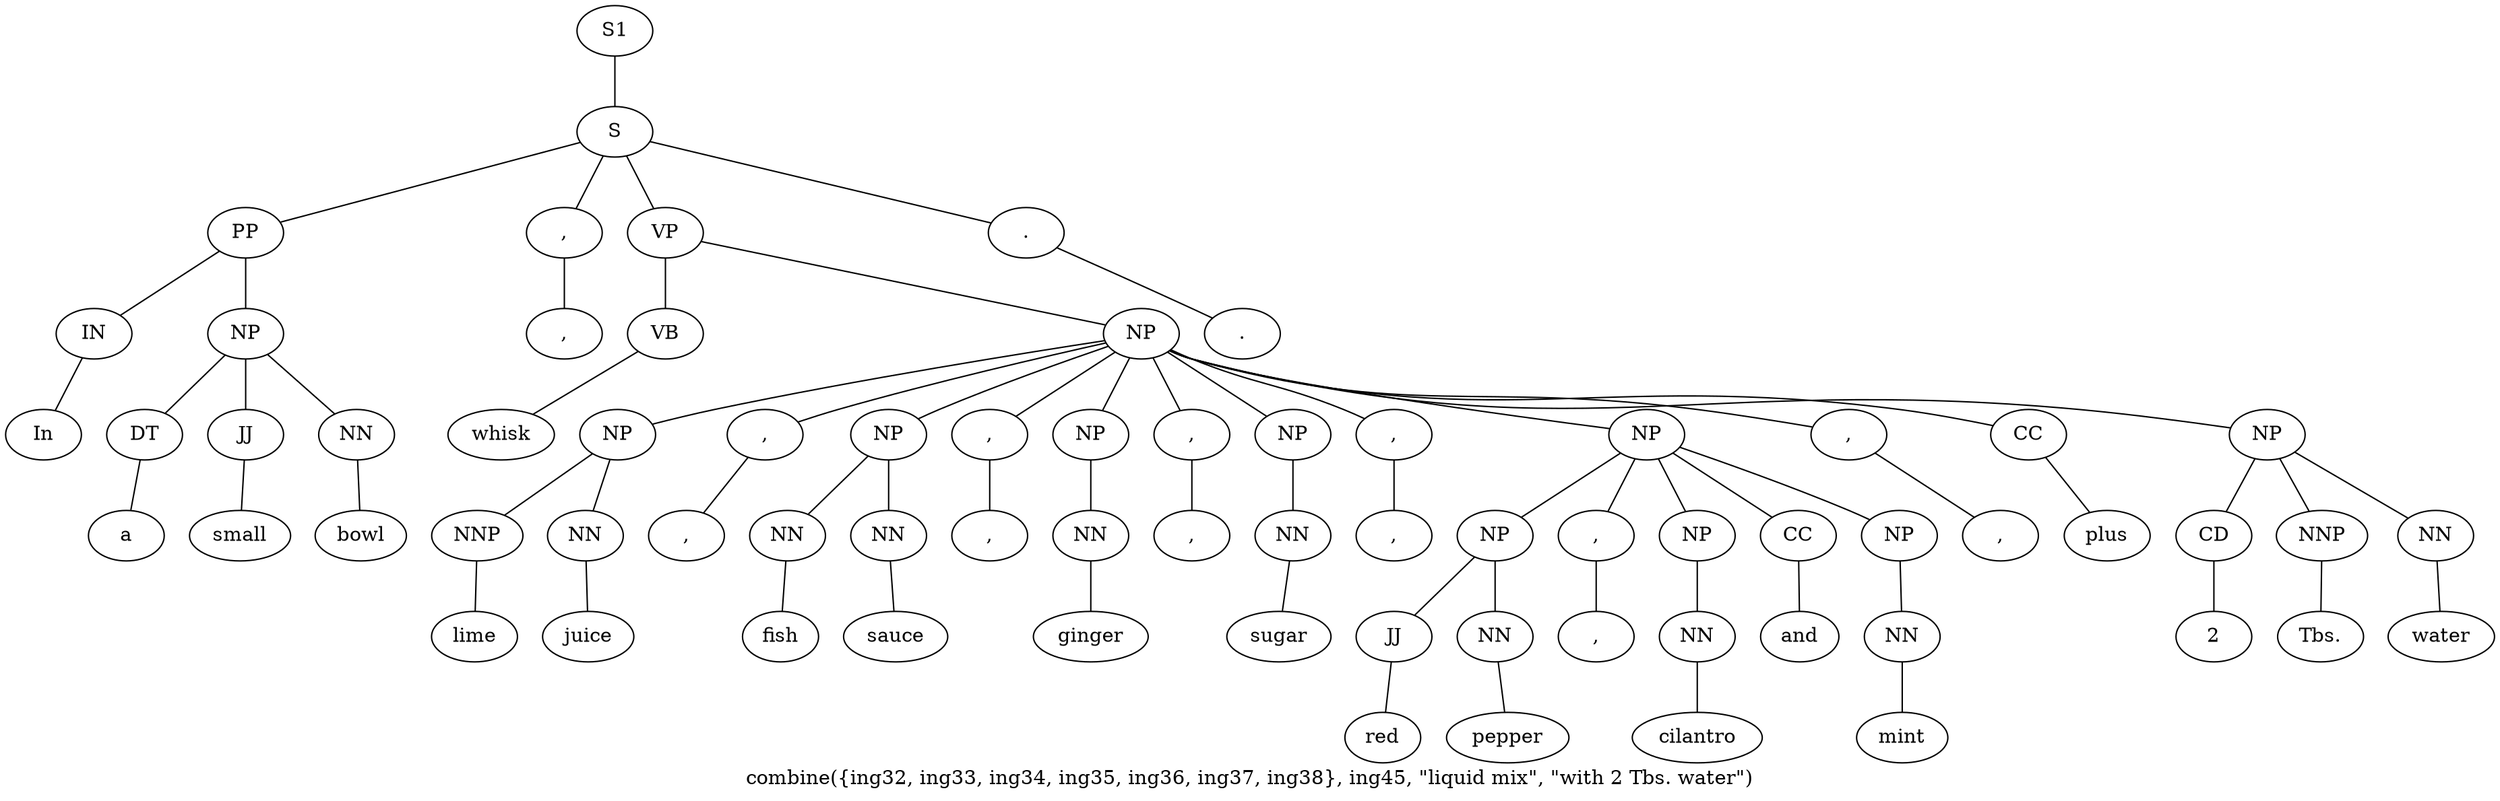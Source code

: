 graph SyntaxGraph {
	label = "combine({ing32, ing33, ing34, ing35, ing36, ing37, ing38}, ing45, \"liquid mix\", \"with 2 Tbs. water\")";
	Node0 [label="S1"];
	Node1 [label="S"];
	Node2 [label="PP"];
	Node3 [label="IN"];
	Node4 [label="In"];
	Node5 [label="NP"];
	Node6 [label="DT"];
	Node7 [label="a"];
	Node8 [label="JJ"];
	Node9 [label="small"];
	Node10 [label="NN"];
	Node11 [label="bowl"];
	Node12 [label=","];
	Node13 [label=","];
	Node14 [label="VP"];
	Node15 [label="VB"];
	Node16 [label="whisk"];
	Node17 [label="NP"];
	Node18 [label="NP"];
	Node19 [label="NNP"];
	Node20 [label="lime"];
	Node21 [label="NN"];
	Node22 [label="juice"];
	Node23 [label=","];
	Node24 [label=","];
	Node25 [label="NP"];
	Node26 [label="NN"];
	Node27 [label="fish"];
	Node28 [label="NN"];
	Node29 [label="sauce"];
	Node30 [label=","];
	Node31 [label=","];
	Node32 [label="NP"];
	Node33 [label="NN"];
	Node34 [label="ginger"];
	Node35 [label=","];
	Node36 [label=","];
	Node37 [label="NP"];
	Node38 [label="NN"];
	Node39 [label="sugar"];
	Node40 [label=","];
	Node41 [label=","];
	Node42 [label="NP"];
	Node43 [label="NP"];
	Node44 [label="JJ"];
	Node45 [label="red"];
	Node46 [label="NN"];
	Node47 [label="pepper"];
	Node48 [label=","];
	Node49 [label=","];
	Node50 [label="NP"];
	Node51 [label="NN"];
	Node52 [label="cilantro"];
	Node53 [label="CC"];
	Node54 [label="and"];
	Node55 [label="NP"];
	Node56 [label="NN"];
	Node57 [label="mint"];
	Node58 [label=","];
	Node59 [label=","];
	Node60 [label="CC"];
	Node61 [label="plus"];
	Node62 [label="NP"];
	Node63 [label="CD"];
	Node64 [label="2"];
	Node65 [label="NNP"];
	Node66 [label="Tbs."];
	Node67 [label="NN"];
	Node68 [label="water"];
	Node69 [label="."];
	Node70 [label="."];

	Node0 -- Node1;
	Node1 -- Node2;
	Node1 -- Node12;
	Node1 -- Node14;
	Node1 -- Node69;
	Node2 -- Node3;
	Node2 -- Node5;
	Node3 -- Node4;
	Node5 -- Node6;
	Node5 -- Node8;
	Node5 -- Node10;
	Node6 -- Node7;
	Node8 -- Node9;
	Node10 -- Node11;
	Node12 -- Node13;
	Node14 -- Node15;
	Node14 -- Node17;
	Node15 -- Node16;
	Node17 -- Node18;
	Node17 -- Node23;
	Node17 -- Node25;
	Node17 -- Node30;
	Node17 -- Node32;
	Node17 -- Node35;
	Node17 -- Node37;
	Node17 -- Node40;
	Node17 -- Node42;
	Node17 -- Node58;
	Node17 -- Node60;
	Node17 -- Node62;
	Node18 -- Node19;
	Node18 -- Node21;
	Node19 -- Node20;
	Node21 -- Node22;
	Node23 -- Node24;
	Node25 -- Node26;
	Node25 -- Node28;
	Node26 -- Node27;
	Node28 -- Node29;
	Node30 -- Node31;
	Node32 -- Node33;
	Node33 -- Node34;
	Node35 -- Node36;
	Node37 -- Node38;
	Node38 -- Node39;
	Node40 -- Node41;
	Node42 -- Node43;
	Node42 -- Node48;
	Node42 -- Node50;
	Node42 -- Node53;
	Node42 -- Node55;
	Node43 -- Node44;
	Node43 -- Node46;
	Node44 -- Node45;
	Node46 -- Node47;
	Node48 -- Node49;
	Node50 -- Node51;
	Node51 -- Node52;
	Node53 -- Node54;
	Node55 -- Node56;
	Node56 -- Node57;
	Node58 -- Node59;
	Node60 -- Node61;
	Node62 -- Node63;
	Node62 -- Node65;
	Node62 -- Node67;
	Node63 -- Node64;
	Node65 -- Node66;
	Node67 -- Node68;
	Node69 -- Node70;
}